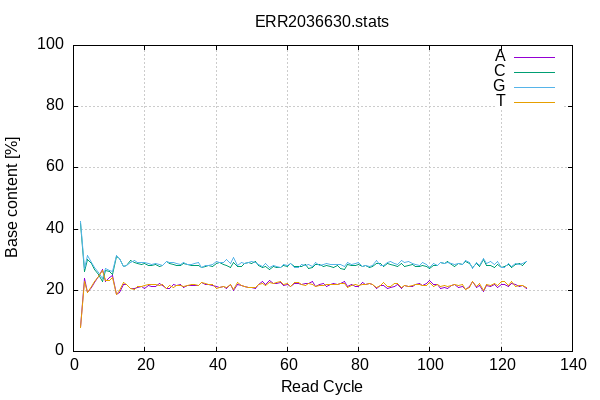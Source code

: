 
            set terminal png size 600,400 truecolor
            set output "ERR2036630-acgt-cycles.png"
            set grid xtics ytics y2tics back lc rgb "#cccccc"
            set style line 1 linecolor rgb "green"
            set style line 2 linecolor rgb "red"
            set style line 3 linecolor rgb "black"
            set style line 4 linecolor rgb "blue"
            set style increment user
            set ylabel "Base content [%]"
            set xlabel "Read Cycle"
            set yrange [0:100]
            set title "ERR2036630.stats" noenhanced
            plot '-' w l ti 'A', '-' w l ti 'C', '-' w l ti 'G', '-' w l ti 'T'
        2	7.86
3	23.70
4	19.17
5	20.86
6	22.68
7	24.36
8	26.83
9	23.00
10	24.13
11	24.72
12	18.76
13	19.23
14	22.02
15	21.74
16	20.56
17	20.56
18	21.02
19	21.23
20	20.74
21	21.58
22	21.24
23	21.20
24	22.23
25	21.65
26	20.74
27	20.69
28	21.79
29	21.52
30	21.88
31	21.07
32	21.58
33	21.43
34	21.46
35	21.42
36	22.50
37	21.80
38	21.79
39	21.66
40	21.35
41	20.83
42	21.37
43	20.74
44	21.92
45	19.95
46	21.91
47	21.51
48	21.31
49	20.79
50	20.89
51	20.65
52	21.76
53	22.76
54	21.86
55	23.14
56	22.10
57	22.38
58	22.41
59	21.68
60	21.76
61	21.26
62	22.22
63	22.08
64	21.85
65	22.22
66	22.30
67	22.90
68	21.36
69	21.83
70	22.19
71	21.25
72	21.89
73	22.17
74	21.82
75	22.23
76	23.00
77	21.38
78	21.90
79	21.23
80	21.10
81	22.64
82	21.92
83	22.37
84	21.99
85	20.67
86	21.51
87	21.48
88	20.70
89	20.82
90	21.26
91	21.78
92	20.54
93	21.55
94	21.38
95	21.15
96	21.80
97	22.26
98	21.54
99	22.06
100	23.09
101	21.88
102	21.85
103	20.55
104	20.84
105	20.52
106	21.44
107	21.89
108	20.78
109	21.16
110	20.22
111	21.29
112	22.92
113	21.04
114	21.68
115	19.59
116	21.58
117	21.08
118	21.87
119	20.87
120	21.92
121	22.01
122	21.17
123	22.11
124	21.74
125	21.20
126	21.42
127	20.60
end
2	41.75
3	26.20
4	30.03
5	28.76
6	26.74
7	25.25
8	23.00
9	26.60
10	26.16
11	25.04
12	31.10
13	30.44
14	27.91
15	28.00
16	29.73
17	29.18
18	28.72
19	28.30
20	28.74
21	27.96
22	28.26
23	28.30
24	27.71
25	28.23
26	29.32
27	28.64
28	28.28
29	28.03
30	28.10
31	28.85
32	28.30
33	28.20
34	28.09
35	28.10
36	27.58
37	27.89
38	28.05
39	27.93
40	28.66
41	29.23
42	28.35
43	28.17
44	27.59
45	29.17
46	27.63
47	27.84
48	28.74
49	28.94
50	28.73
51	29.53
52	28.02
53	27.39
54	27.82
55	26.83
56	27.69
57	27.49
58	27.36
59	28.04
60	27.93
61	28.69
62	27.71
63	27.82
64	27.72
65	28.31
66	27.15
67	27.41
68	28.30
69	28.46
70	27.70
71	28.22
72	27.62
73	27.59
74	28.14
75	27.21
76	26.96
77	28.41
78	28.11
79	28.13
80	28.42
81	27.63
82	28.03
83	27.53
84	27.94
85	28.69
86	28.82
87	27.72
88	28.89
89	28.51
90	28.00
91	27.78
92	28.74
93	27.62
94	28.14
95	28.42
96	27.81
97	27.70
98	27.97
99	27.92
100	27.07
101	27.99
102	28.24
103	29.17
104	28.88
105	29.25
106	28.39
107	27.88
108	28.82
109	28.45
110	29.51
111	28.72
112	27.34
113	28.72
114	27.81
115	30.10
116	27.97
117	28.03
118	27.48
119	28.32
120	27.46
121	27.72
122	28.54
123	27.36
124	28.36
125	28.86
126	28.24
127	29.31
end
2	42.62
3	27.13
4	31.38
5	29.17
6	27.58
7	25.87
8	23.82
9	27.09
10	26.46
11	25.99
12	31.53
13	30.54
14	27.65
15	28.22
16	29.23
17	29.85
18	29.15
19	29.24
20	28.95
21	28.72
22	28.51
23	28.76
24	28.37
25	28.16
26	29.44
27	29.20
28	28.94
29	28.82
30	28.51
31	29.01
32	28.45
33	28.45
34	28.67
35	29.05
36	27.54
37	28.22
38	28.21
39	28.44
40	29.25
41	29.03
42	29.14
43	30.05
44	28.66
45	30.56
46	27.96
47	29.01
48	28.64
49	29.21
50	29.35
51	28.97
52	28.40
53	27.68
54	28.69
55	27.31
56	28.02
57	27.72
58	27.35
59	28.37
60	28.17
61	28.88
62	27.36
63	27.44
64	28.41
65	27.99
66	28.29
67	27.71
68	29.16
69	28.19
70	28.48
71	28.67
72	28.48
73	28.38
74	28.28
75	28.50
76	27.68
77	29.17
78	28.45
79	28.71
80	28.96
81	27.73
82	28.06
83	27.91
84	28.12
85	29.64
86	28.03
87	28.26
88	29.14
89	29.36
90	28.63
91	28.37
92	29.82
93	29.12
94	29.25
95	28.91
96	28.38
97	28.01
98	29.08
99	28.31
100	27.44
101	28.84
102	28.15
103	29.19
104	28.76
105	29.01
106	28.70
107	28.37
108	28.88
109	28.37
110	29.86
111	28.99
112	27.02
113	29.02
114	28.26
115	30.38
116	28.69
117	29.33
118	28.35
119	29.32
120	27.59
121	27.53
122	28.67
123	27.68
124	28.68
125	28.48
126	28.79
127	29.29
end
2	7.77
3	22.96
4	19.41
5	21.21
6	22.99
7	24.53
8	26.35
9	23.31
10	23.25
11	24.25
12	18.61
13	19.80
14	22.42
15	22.04
16	20.49
17	20.41
18	21.11
19	21.23
20	21.56
21	21.74
22	21.98
23	21.75
24	21.69
25	21.96
26	20.50
27	21.47
28	21.00
29	21.63
30	21.51
31	21.08
32	21.67
33	21.91
34	21.78
35	21.42
36	22.39
37	22.09
38	21.95
39	21.97
40	20.74
41	20.91
42	21.13
43	21.04
44	21.84
45	20.32
46	22.51
47	21.64
48	21.31
49	21.06
50	21.04
51	20.85
52	21.81
53	22.17
54	21.63
55	22.71
56	22.18
57	22.41
58	22.88
59	21.90
60	22.14
61	21.17
62	22.71
63	22.66
64	22.02
65	21.48
66	22.26
67	21.98
68	21.18
69	21.51
70	21.64
71	21.87
72	22.01
73	21.86
74	21.75
75	22.06
76	22.37
77	21.04
78	21.54
79	21.93
80	21.51
81	22.00
82	21.98
83	22.20
84	21.95
85	21.00
86	21.64
87	22.54
88	21.26
89	21.31
90	22.10
91	22.07
92	20.91
93	21.71
94	21.24
95	21.52
96	22.01
97	22.03
98	21.42
99	21.70
100	22.39
101	21.29
102	21.76
103	21.09
104	21.51
105	21.22
106	21.47
107	21.86
108	21.52
109	22.02
110	20.41
111	21.00
112	22.73
113	21.22
114	22.25
115	19.93
116	21.75
117	21.56
118	22.29
119	21.49
120	23.03
121	22.75
122	21.62
123	22.84
124	21.22
125	21.46
126	21.54
127	20.79
end
